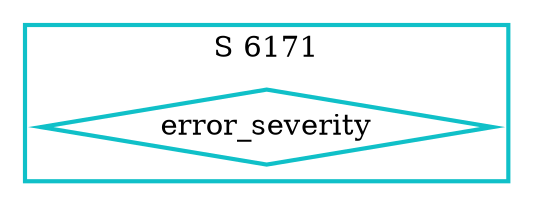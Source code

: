 digraph G {
  ratio=0.500000;
  "UV error_severity (6171)" [shape=diamond, label="error_severity",
                              color="#10C0C8", style=bold];
  
  subgraph cluster_6171 { label="S 6171";
    color="#10C0C8";
    style=bold;
    "UV error_severity (6171)"; };
  
  
  }